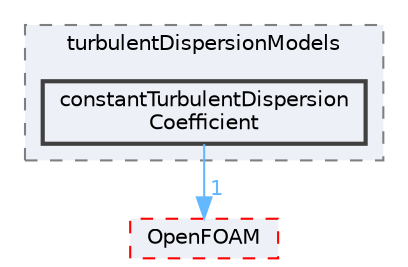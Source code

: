 digraph "src/phaseSystemModels/reactingEuler/multiphaseSystem/interfacialModels/turbulentDispersionModels/constantTurbulentDispersionCoefficient"
{
 // LATEX_PDF_SIZE
  bgcolor="transparent";
  edge [fontname=Helvetica,fontsize=10,labelfontname=Helvetica,labelfontsize=10];
  node [fontname=Helvetica,fontsize=10,shape=box,height=0.2,width=0.4];
  compound=true
  subgraph clusterdir_27aaf0f4bdd74b74fd31a2c28f784bf5 {
    graph [ bgcolor="#edf0f7", pencolor="grey50", label="turbulentDispersionModels", fontname=Helvetica,fontsize=10 style="filled,dashed", URL="dir_27aaf0f4bdd74b74fd31a2c28f784bf5.html",tooltip=""]
  dir_779fadaa2426238d687859ca92db0685 [label="constantTurbulentDispersion\lCoefficient", fillcolor="#edf0f7", color="grey25", style="filled,bold", URL="dir_779fadaa2426238d687859ca92db0685.html",tooltip=""];
  }
  dir_c5473ff19b20e6ec4dfe5c310b3778a8 [label="OpenFOAM", fillcolor="#edf0f7", color="red", style="filled,dashed", URL="dir_c5473ff19b20e6ec4dfe5c310b3778a8.html",tooltip=""];
  dir_779fadaa2426238d687859ca92db0685->dir_c5473ff19b20e6ec4dfe5c310b3778a8 [headlabel="1", labeldistance=1.5 headhref="dir_000642_002695.html" href="dir_000642_002695.html" color="steelblue1" fontcolor="steelblue1"];
}
